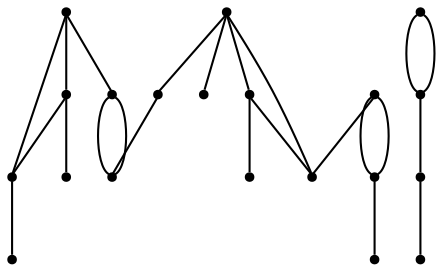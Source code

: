 graph {
  node [shape=point,comment="{\"directed\":false,\"doi\":\"10.1007/978-3-540-77537-9_25\",\"figure\":\"3 (2)\"}"]

  v0 [pos="1718.090143177121,966.0594796475501"]
  v1 [pos="1706.4147498019904,709.2995178083943"]
  v2 [pos="1694.7394200524616,931.0467142139786"]
  v3 [pos="1671.3886969278024,732.6412978293683"]
  v4 [pos="1624.6873461168866,1164.4648960321604"]
  v5 [pos="1601.336654805028,767.6540632629399"]
  v6 [pos="1577.9859316803686,697.6285323957968"]
  v7 [pos="1554.6352085557094,1222.8194414867057"]
  v8 [pos="1531.284517243851,1176.135881444758"]
  v9 [pos="1507.9338577447934,942.7176996265762"]
  v10 [pos="1379.5050396231718,703.4640251020958"]
  v11 [pos="1379.5050396231718,761.8185705566409"]
  v12 [pos="1379.5050396231718,820.1731160111865"]
  v13 [pos="1379.5050396231718,878.527661465732"]
  v14 [pos="1379.5050396231718,936.8822069202774"]
  v15 [pos="1379.5050396231718,995.2367523748228"]
  v16 [pos="1379.5050396231718,1053.5912978293682"]
  v17 [pos="1379.5050396231718,1111.9458432839137"]
  v18 [pos="1379.5050396231718,1170.3003887384593"]
  v19 [pos="1379.5050396231718,1228.6549341930047"]

  v19 -- v18 [id="-2",pos="1379.5050396231718,1228.6549341930047 1297.777508686864,1269.5030651300608 1297.777508686864,1269.5030651300608 1297.777508686864,1269.5030651300608 1297.777508686864,1164.4648324307532 1297.777508686864,1164.4648324307532 1297.777508686864,1164.4648324307532 1379.5050396231718,1170.3003887384593 1379.5050396231718,1170.3003887384593 1379.5050396231718,1170.3003887384593"]
  v19 -- v7 [id="-5",pos="1379.5050396231718,1228.6549341930047 1554.6352085557094,1222.8194414867057 1554.6352085557094,1222.8194414867057 1554.6352085557094,1222.8194414867057"]
  v18 -- v8 [id="-12",pos="1379.5050396231718,1170.3003887384593 1531.284517243851,1176.135881444758 1531.284517243851,1176.135881444758 1531.284517243851,1176.135881444758"]
  v18 -- v4 [id="-15",pos="1379.5050396231718,1170.3003887384593 1624.6873461168866,1164.4648960321604 1624.6873461168866,1164.4648960321604 1624.6873461168866,1164.4648960321604"]
  v4 -- v19 [id="-16",pos="1624.6873461168866,1164.4648960321604 1764.7914621752361,1164.4648324307532 1764.7914621752361,1164.4648324307532 1764.7914621752361,1164.4648324307532 1764.7914621752361,1269.5030651300608 1764.7914621752361,1269.5030651300608 1764.7914621752361,1269.5030651300608 1379.5050396231718,1228.6549341930047 1379.5050396231718,1228.6549341930047 1379.5050396231718,1228.6549341930047"]
  v17 -- v16 [id="-20",pos="1379.5050396231718,1111.9458432839137 1297.777508686864,1129.452257801403 1297.777508686864,1129.452257801403 1297.777508686864,1129.452257801403 1297.777508686864,1036.084883311879 1297.777508686864,1036.084883311879 1297.777508686864,1036.084883311879 1379.5050396231718,1053.5912978293682 1379.5050396231718,1053.5912978293682 1379.5050396231718,1053.5912978293682"]
  v17 -- v16 [id="-21",pos="1379.5050396231718,1111.9458432839137 1764.7914621752361,1129.452257801403 1764.7914621752361,1129.452257801403 1764.7914621752361,1129.452257801403 1764.7914621752361,1036.084883311879 1764.7914621752361,1036.084883311879 1764.7914621752361,1036.084883311879 1379.5050396231718,1053.5912978293682 1379.5050396231718,1053.5912978293682 1379.5050396231718,1053.5912978293682"]
  v14 -- v0 [id="-34",pos="1379.5050396231718,936.8822069202774 1718.090143177121,966.0594796475501 1718.090143177121,966.0594796475501 1718.090143177121,966.0594796475501"]
  v14 -- v13 [id="-38",pos="1379.5050396231718,936.8822069202774 1297.777508686864,942.7177632279834 1297.777508686864,942.7177632279834 1297.777508686864,942.7177632279834 1297.777508686864,861.0212469482426 1297.777508686864,861.0212469482426 1297.777508686864,861.0212469482426 1379.5050396231718,878.527661465732 1379.5050396231718,878.527661465732 1379.5050396231718,878.527661465732"]
  v14 -- v9 [id="-39",pos="1379.5050396231718,936.8822069202774 1507.9338577447934,942.7176996265762 1507.9338577447934,942.7176996265762 1507.9338577447934,942.7176996265762"]
  v9 -- v13 [id="-41",pos="1507.9338577447934,942.7176996265762 1764.7914621752361,942.7175088223548 1764.7914621752361,942.7175088223548 1764.7914621752361,942.7175088223548 1764.7914621752361,861.0212469482426 1764.7914621752361,861.0212469482426 1764.7914621752361,861.0212469482426 1379.5050396231718,878.527661465732 1379.5050396231718,878.527661465732 1379.5050396231718,878.527661465732"]
  v14 -- v2 [id="-51",pos="1379.5050396231718,936.8822069202774 1694.7394200524616,931.0467142139786 1694.7394200524616,931.0467142139786 1694.7394200524616,931.0467142139786"]
  v11 -- v5 [id="-59",pos="1379.5050396231718,761.8185705566409 1601.336654805028,767.6540632629399 1601.336654805028,767.6540632629399 1601.336654805028,767.6540632629399"]
  v11 -- v3 [id="-64",pos="1379.5050396231718,761.8185705566409 1671.3886969278024,732.6412978293683 1671.3886969278024,732.6412978293683 1671.3886969278024,732.6412978293683"]
  v10 -- v1 [id="-69",pos="1379.5050396231718,703.4640251020958 1706.4147498019904,709.2995178083943 1706.4147498019904,709.2995178083943 1706.4147498019904,709.2995178083943"]
  v1 -- v10 [id="-71",pos="1706.4147498019904,709.2995178083943 1764.7914621752361,709.2995814098015 1764.7914621752361,709.2995814098015 1764.7914621752361,709.2995814098015 1764.7914621752361,662.6158941650394 1764.7914621752361,662.6158941650394 1764.7914621752361,662.6158941650394 1379.5050396231718,703.4640251020958 1379.5050396231718,703.4640251020958 1379.5050396231718,703.4640251020958"]
  v10 -- v6 [id="-77",pos="1379.5050396231718,703.4640251020958 1577.9859316803686,697.6285323957968 1577.9859316803686,697.6285323957968 1577.9859316803686,697.6285323957968"]
  v0 -- v16 [id="-1",pos="1718.090143177121,966.0594796475501 1718.090143177121,1036.084883311879 1718.090143177121,1036.084883311879 1718.090143177121,1036.084883311879 1379.5050396231718,1053.5912978293682 1379.5050396231718,1053.5912978293682 1379.5050396231718,1053.5912978293682"]
  v9 -- v15 [id="-79",pos="1507.9338577447934,942.7176996265762 1507.9338895575943,977.7303378573336 1507.9338895575943,977.7303378573336 1507.9338895575943,977.7303378573336 1379.5050396231718,995.2367523748228 1379.5050396231718,995.2367523748228 1379.5050396231718,995.2367523748228"]
  v5 -- v12 [id="-83",pos="1601.336654805028,767.6540632629399 1601.336654805028,802.6667014936972 1601.336654805028,802.6667014936972 1601.336654805028,802.6667014936972 1379.5050396231718,820.1731160111865 1379.5050396231718,820.1731160111865 1379.5050396231718,820.1731160111865"]
  v4 -- v17 [id="-84",pos="1624.6873461168866,1164.4648960321604 1624.6873779296875,1129.452257801403 1624.6873779296875,1129.452257801403 1624.6873779296875,1129.452257801403 1379.5050396231718,1111.9458432839137 1379.5050396231718,1111.9458432839137 1379.5050396231718,1111.9458432839137"]
  v3 -- v11 [id="-85",pos="1671.3886969278024,732.6412978293683 1671.3886969278024,744.3121560391517 1671.3886969278024,744.3121560391517 1671.3886969278024,744.3121560391517 1379.5050396231718,761.8185705566409 1379.5050396231718,761.8185705566409 1379.5050396231718,761.8185705566409"]
  v1 -- v13 [id="-87",pos="1706.4147498019904,709.2995178083943 1706.4147179891895,861.0212469482426 1706.4147179891895,861.0212469482426 1706.4147179891895,861.0212469482426 1379.5050396231718,878.527661465732 1379.5050396231718,878.527661465732 1379.5050396231718,878.527661465732"]
}